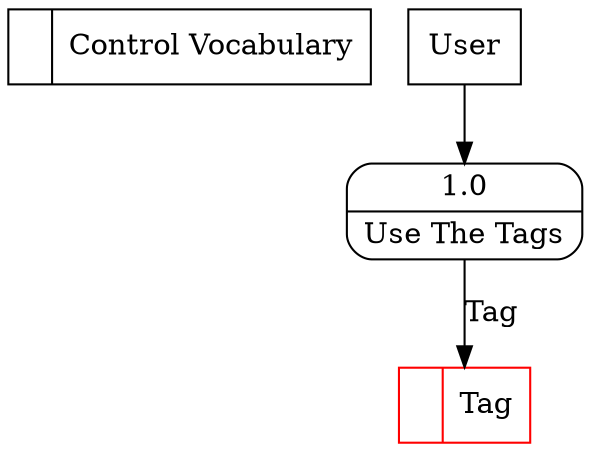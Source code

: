 digraph dfd2{ 
node[shape=record]
200 [label="<f0>  |<f1> Control Vocabulary " ];
201 [label="<f0>  |<f1> Tag " color=red];
202 [label="User" shape=box];
203 [label="{<f0> 1.0|<f1> Use The Tags }" shape=Mrecord];
202 -> 203
203 -> 201 [label="Tag"]
}